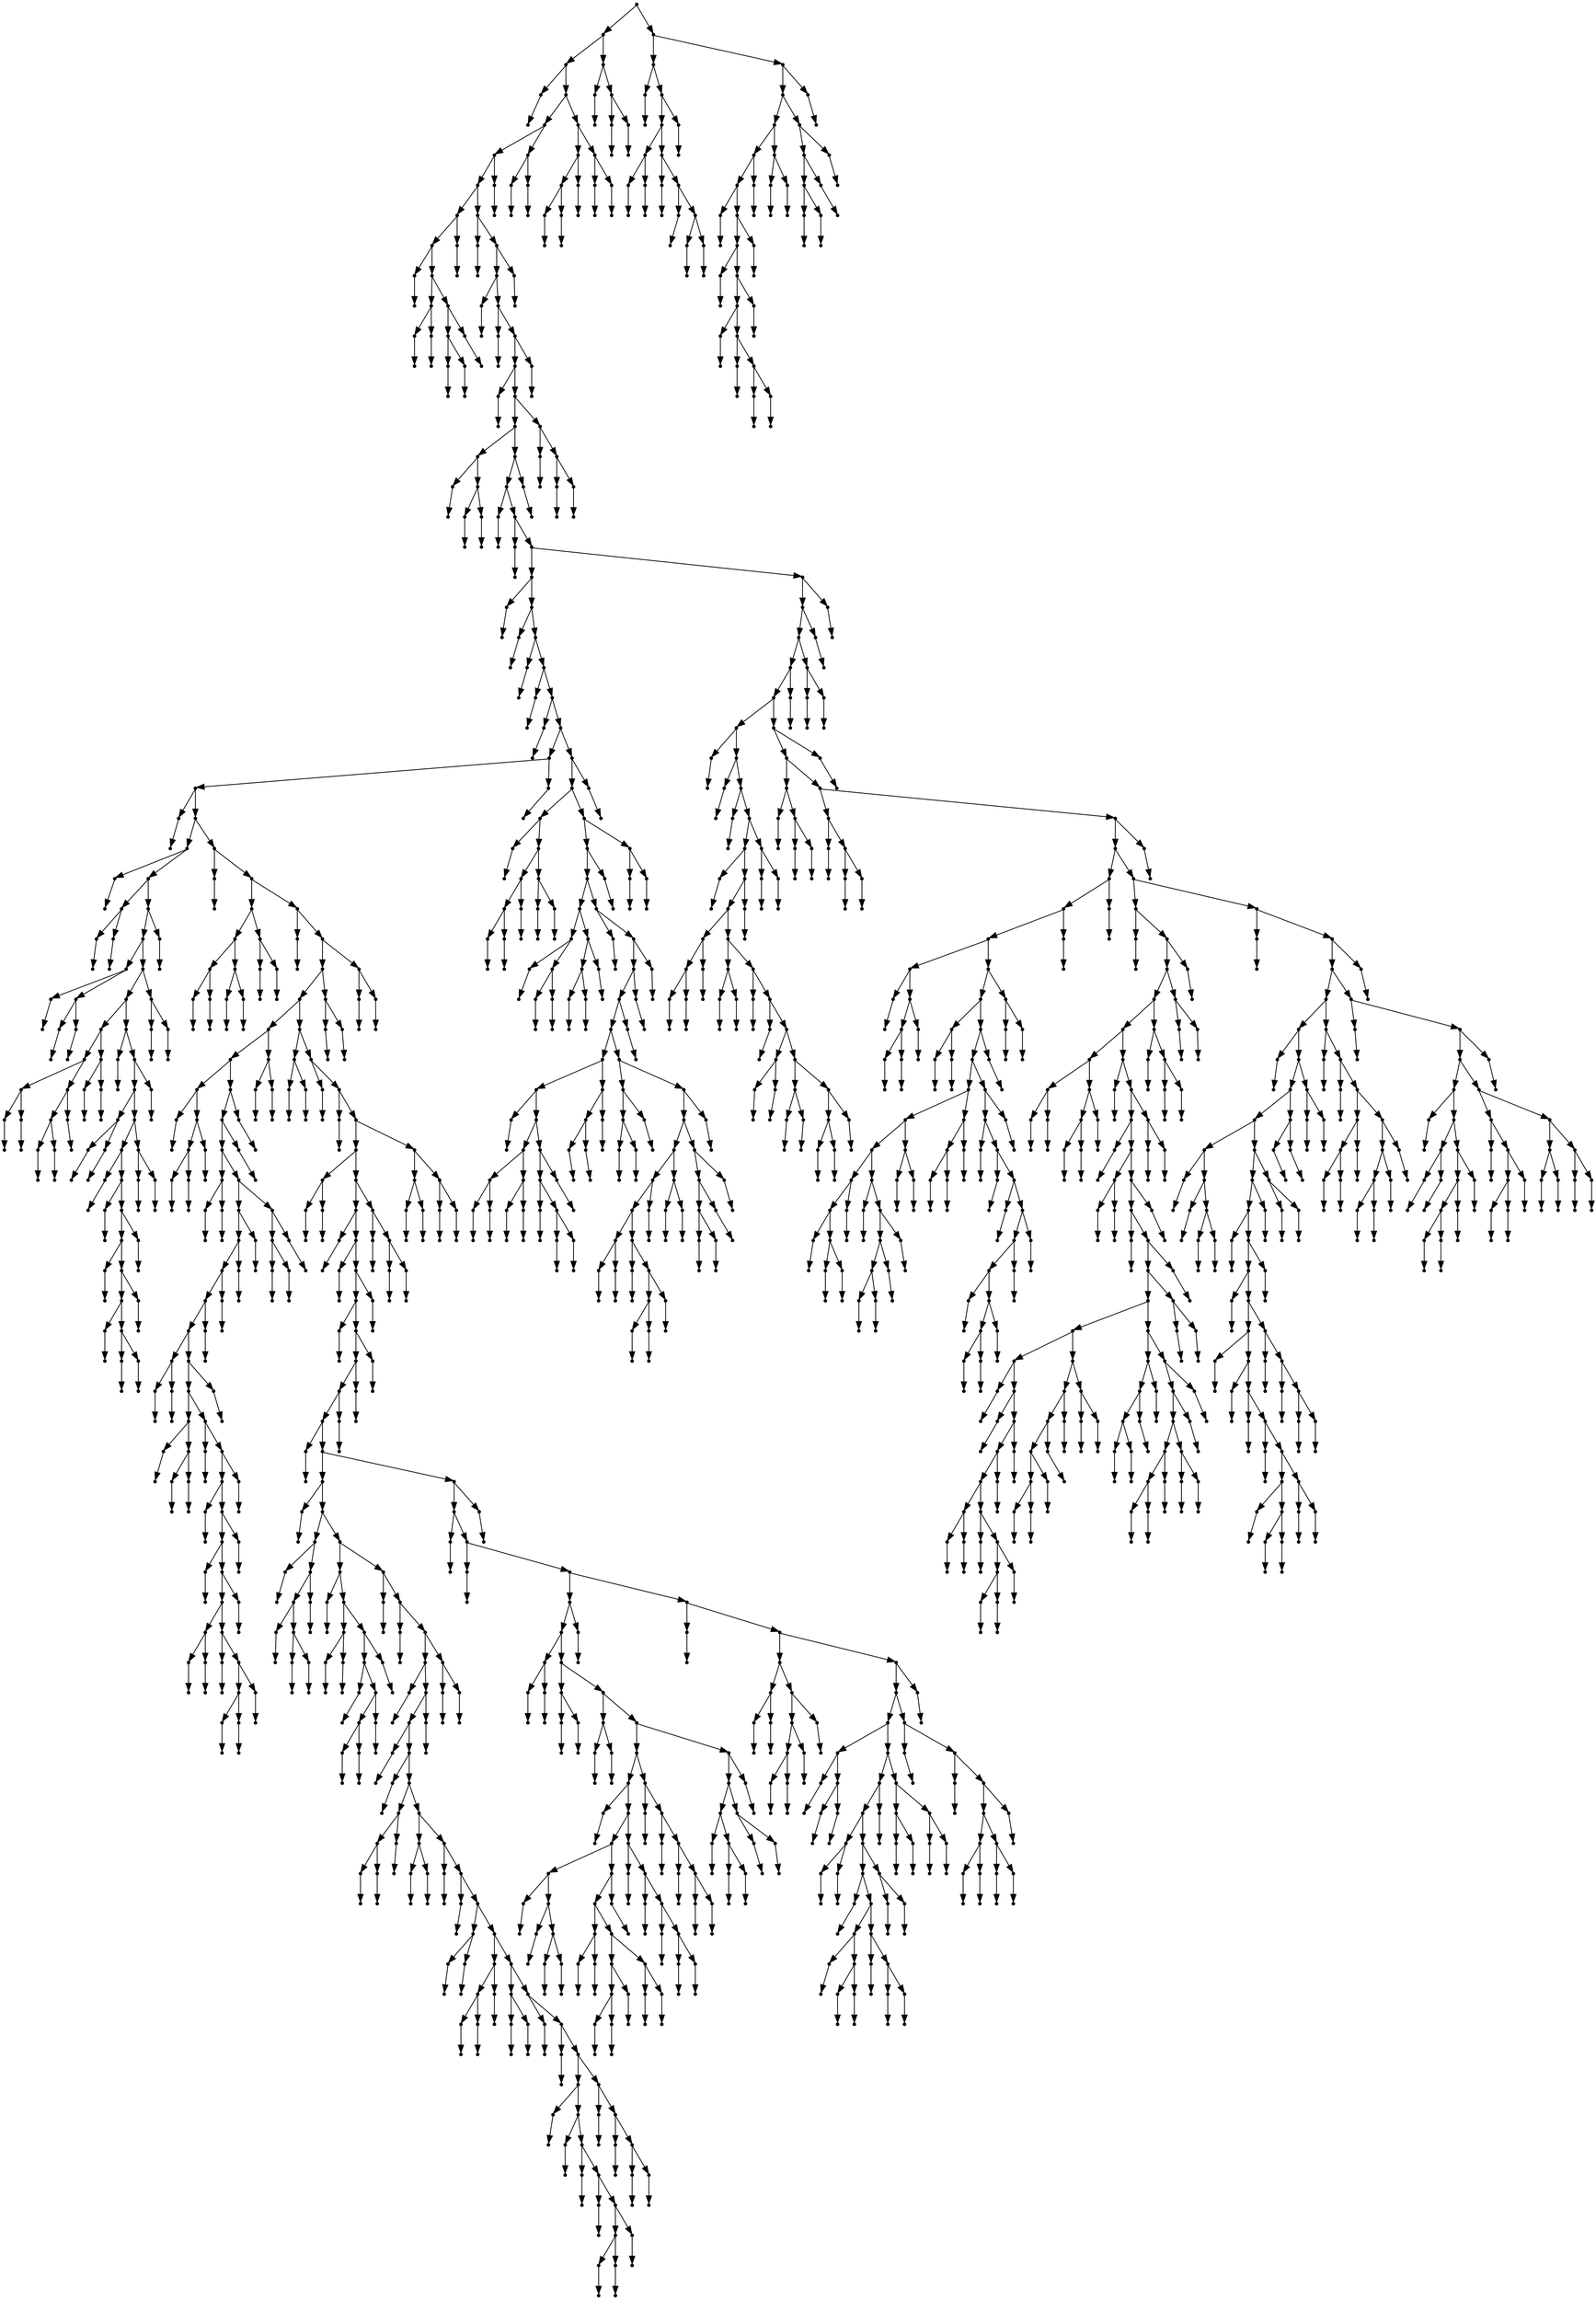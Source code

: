 digraph {
  1528 [shape=point];
  1456 [shape=point];
  1447 [shape=point];
  1 [shape=point];
  0 [shape=point];
  1446 [shape=point];
  1431 [shape=point];
  1425 [shape=point];
  1422 [shape=point];
  21 [shape=point];
  18 [shape=point];
  3 [shape=point];
  2 [shape=point];
  17 [shape=point];
  8 [shape=point];
  5 [shape=point];
  4 [shape=point];
  7 [shape=point];
  6 [shape=point];
  16 [shape=point];
  13 [shape=point];
  10 [shape=point];
  9 [shape=point];
  12 [shape=point];
  11 [shape=point];
  15 [shape=point];
  14 [shape=point];
  20 [shape=point];
  19 [shape=point];
  1421 [shape=point];
  23 [shape=point];
  22 [shape=point];
  1420 [shape=point];
  1417 [shape=point];
  25 [shape=point];
  24 [shape=point];
  1416 [shape=point];
  27 [shape=point];
  26 [shape=point];
  1415 [shape=point];
  1412 [shape=point];
  29 [shape=point];
  28 [shape=point];
  1411 [shape=point];
  1402 [shape=point];
  37 [shape=point];
  31 [shape=point];
  30 [shape=point];
  36 [shape=point];
  33 [shape=point];
  32 [shape=point];
  35 [shape=point];
  34 [shape=point];
  1401 [shape=point];
  1398 [shape=point];
  39 [shape=point];
  38 [shape=point];
  1397 [shape=point];
  41 [shape=point];
  40 [shape=point];
  1396 [shape=point];
  868 [shape=point];
  43 [shape=point];
  42 [shape=point];
  867 [shape=point];
  45 [shape=point];
  44 [shape=point];
  866 [shape=point];
  47 [shape=point];
  46 [shape=point];
  865 [shape=point];
  49 [shape=point];
  48 [shape=point];
  864 [shape=point];
  51 [shape=point];
  50 [shape=point];
  863 [shape=point];
  716 [shape=point];
  713 [shape=point];
  53 [shape=point];
  52 [shape=point];
  712 [shape=point];
  142 [shape=point];
  55 [shape=point];
  54 [shape=point];
  141 [shape=point];
  60 [shape=point];
  57 [shape=point];
  56 [shape=point];
  59 [shape=point];
  58 [shape=point];
  140 [shape=point];
  137 [shape=point];
  68 [shape=point];
  62 [shape=point];
  61 [shape=point];
  67 [shape=point];
  64 [shape=point];
  63 [shape=point];
  66 [shape=point];
  65 [shape=point];
  136 [shape=point];
  130 [shape=point];
  88 [shape=point];
  82 [shape=point];
  73 [shape=point];
  70 [shape=point];
  69 [shape=point];
  72 [shape=point];
  71 [shape=point];
  81 [shape=point];
  78 [shape=point];
  75 [shape=point];
  74 [shape=point];
  77 [shape=point];
  76 [shape=point];
  80 [shape=point];
  79 [shape=point];
  87 [shape=point];
  84 [shape=point];
  83 [shape=point];
  86 [shape=point];
  85 [shape=point];
  129 [shape=point];
  90 [shape=point];
  89 [shape=point];
  128 [shape=point];
  125 [shape=point];
  95 [shape=point];
  92 [shape=point];
  91 [shape=point];
  94 [shape=point];
  93 [shape=point];
  124 [shape=point];
  118 [shape=point];
  97 [shape=point];
  96 [shape=point];
  117 [shape=point];
  99 [shape=point];
  98 [shape=point];
  116 [shape=point];
  113 [shape=point];
  101 [shape=point];
  100 [shape=point];
  112 [shape=point];
  109 [shape=point];
  103 [shape=point];
  102 [shape=point];
  108 [shape=point];
  105 [shape=point];
  104 [shape=point];
  107 [shape=point];
  106 [shape=point];
  111 [shape=point];
  110 [shape=point];
  115 [shape=point];
  114 [shape=point];
  123 [shape=point];
  120 [shape=point];
  119 [shape=point];
  122 [shape=point];
  121 [shape=point];
  127 [shape=point];
  126 [shape=point];
  135 [shape=point];
  132 [shape=point];
  131 [shape=point];
  134 [shape=point];
  133 [shape=point];
  139 [shape=point];
  138 [shape=point];
  711 [shape=point];
  144 [shape=point];
  143 [shape=point];
  710 [shape=point];
  161 [shape=point];
  155 [shape=point];
  149 [shape=point];
  146 [shape=point];
  145 [shape=point];
  148 [shape=point];
  147 [shape=point];
  154 [shape=point];
  151 [shape=point];
  150 [shape=point];
  153 [shape=point];
  152 [shape=point];
  160 [shape=point];
  157 [shape=point];
  156 [shape=point];
  159 [shape=point];
  158 [shape=point];
  709 [shape=point];
  163 [shape=point];
  162 [shape=point];
  708 [shape=point];
  702 [shape=point];
  696 [shape=point];
  267 [shape=point];
  261 [shape=point];
  174 [shape=point];
  165 [shape=point];
  164 [shape=point];
  173 [shape=point];
  170 [shape=point];
  167 [shape=point];
  166 [shape=point];
  169 [shape=point];
  168 [shape=point];
  172 [shape=point];
  171 [shape=point];
  260 [shape=point];
  257 [shape=point];
  254 [shape=point];
  179 [shape=point];
  176 [shape=point];
  175 [shape=point];
  178 [shape=point];
  177 [shape=point];
  253 [shape=point];
  244 [shape=point];
  241 [shape=point];
  238 [shape=point];
  235 [shape=point];
  232 [shape=point];
  184 [shape=point];
  181 [shape=point];
  180 [shape=point];
  183 [shape=point];
  182 [shape=point];
  231 [shape=point];
  228 [shape=point];
  192 [shape=point];
  186 [shape=point];
  185 [shape=point];
  191 [shape=point];
  188 [shape=point];
  187 [shape=point];
  190 [shape=point];
  189 [shape=point];
  227 [shape=point];
  194 [shape=point];
  193 [shape=point];
  226 [shape=point];
  223 [shape=point];
  196 [shape=point];
  195 [shape=point];
  222 [shape=point];
  219 [shape=point];
  198 [shape=point];
  197 [shape=point];
  218 [shape=point];
  215 [shape=point];
  203 [shape=point];
  200 [shape=point];
  199 [shape=point];
  202 [shape=point];
  201 [shape=point];
  214 [shape=point];
  205 [shape=point];
  204 [shape=point];
  213 [shape=point];
  210 [shape=point];
  207 [shape=point];
  206 [shape=point];
  209 [shape=point];
  208 [shape=point];
  212 [shape=point];
  211 [shape=point];
  217 [shape=point];
  216 [shape=point];
  221 [shape=point];
  220 [shape=point];
  225 [shape=point];
  224 [shape=point];
  230 [shape=point];
  229 [shape=point];
  234 [shape=point];
  233 [shape=point];
  237 [shape=point];
  236 [shape=point];
  240 [shape=point];
  239 [shape=point];
  243 [shape=point];
  242 [shape=point];
  252 [shape=point];
  249 [shape=point];
  246 [shape=point];
  245 [shape=point];
  248 [shape=point];
  247 [shape=point];
  251 [shape=point];
  250 [shape=point];
  256 [shape=point];
  255 [shape=point];
  259 [shape=point];
  258 [shape=point];
  266 [shape=point];
  263 [shape=point];
  262 [shape=point];
  265 [shape=point];
  264 [shape=point];
  695 [shape=point];
  272 [shape=point];
  269 [shape=point];
  268 [shape=point];
  271 [shape=point];
  270 [shape=point];
  694 [shape=point];
  274 [shape=point];
  273 [shape=point];
  693 [shape=point];
  276 [shape=point];
  275 [shape=point];
  692 [shape=point];
  680 [shape=point];
  281 [shape=point];
  278 [shape=point];
  277 [shape=point];
  280 [shape=point];
  279 [shape=point];
  679 [shape=point];
  670 [shape=point];
  283 [shape=point];
  282 [shape=point];
  669 [shape=point];
  285 [shape=point];
  284 [shape=point];
  668 [shape=point];
  665 [shape=point];
  287 [shape=point];
  286 [shape=point];
  664 [shape=point];
  661 [shape=point];
  658 [shape=point];
  655 [shape=point];
  289 [shape=point];
  288 [shape=point];
  654 [shape=point];
  435 [shape=point];
  291 [shape=point];
  290 [shape=point];
  434 [shape=point];
  305 [shape=point];
  293 [shape=point];
  292 [shape=point];
  304 [shape=point];
  301 [shape=point];
  295 [shape=point];
  294 [shape=point];
  300 [shape=point];
  297 [shape=point];
  296 [shape=point];
  299 [shape=point];
  298 [shape=point];
  303 [shape=point];
  302 [shape=point];
  433 [shape=point];
  328 [shape=point];
  307 [shape=point];
  306 [shape=point];
  327 [shape=point];
  312 [shape=point];
  309 [shape=point];
  308 [shape=point];
  311 [shape=point];
  310 [shape=point];
  326 [shape=point];
  323 [shape=point];
  314 [shape=point];
  313 [shape=point];
  322 [shape=point];
  319 [shape=point];
  316 [shape=point];
  315 [shape=point];
  318 [shape=point];
  317 [shape=point];
  321 [shape=point];
  320 [shape=point];
  325 [shape=point];
  324 [shape=point];
  432 [shape=point];
  330 [shape=point];
  329 [shape=point];
  431 [shape=point];
  332 [shape=point];
  331 [shape=point];
  430 [shape=point];
  424 [shape=point];
  334 [shape=point];
  333 [shape=point];
  423 [shape=point];
  420 [shape=point];
  336 [shape=point];
  335 [shape=point];
  419 [shape=point];
  338 [shape=point];
  337 [shape=point];
  418 [shape=point];
  346 [shape=point];
  343 [shape=point];
  340 [shape=point];
  339 [shape=point];
  342 [shape=point];
  341 [shape=point];
  345 [shape=point];
  344 [shape=point];
  417 [shape=point];
  351 [shape=point];
  348 [shape=point];
  347 [shape=point];
  350 [shape=point];
  349 [shape=point];
  416 [shape=point];
  353 [shape=point];
  352 [shape=point];
  415 [shape=point];
  355 [shape=point];
  354 [shape=point];
  414 [shape=point];
  360 [shape=point];
  357 [shape=point];
  356 [shape=point];
  359 [shape=point];
  358 [shape=point];
  413 [shape=point];
  368 [shape=point];
  365 [shape=point];
  362 [shape=point];
  361 [shape=point];
  364 [shape=point];
  363 [shape=point];
  367 [shape=point];
  366 [shape=point];
  412 [shape=point];
  373 [shape=point];
  370 [shape=point];
  369 [shape=point];
  372 [shape=point];
  371 [shape=point];
  411 [shape=point];
  375 [shape=point];
  374 [shape=point];
  410 [shape=point];
  377 [shape=point];
  376 [shape=point];
  409 [shape=point];
  397 [shape=point];
  379 [shape=point];
  378 [shape=point];
  396 [shape=point];
  381 [shape=point];
  380 [shape=point];
  395 [shape=point];
  383 [shape=point];
  382 [shape=point];
  394 [shape=point];
  385 [shape=point];
  384 [shape=point];
  393 [shape=point];
  390 [shape=point];
  387 [shape=point];
  386 [shape=point];
  389 [shape=point];
  388 [shape=point];
  392 [shape=point];
  391 [shape=point];
  408 [shape=point];
  399 [shape=point];
  398 [shape=point];
  407 [shape=point];
  401 [shape=point];
  400 [shape=point];
  406 [shape=point];
  403 [shape=point];
  402 [shape=point];
  405 [shape=point];
  404 [shape=point];
  422 [shape=point];
  421 [shape=point];
  429 [shape=point];
  426 [shape=point];
  425 [shape=point];
  428 [shape=point];
  427 [shape=point];
  653 [shape=point];
  650 [shape=point];
  437 [shape=point];
  436 [shape=point];
  649 [shape=point];
  439 [shape=point];
  438 [shape=point];
  648 [shape=point];
  546 [shape=point];
  543 [shape=point];
  444 [shape=point];
  441 [shape=point];
  440 [shape=point];
  443 [shape=point];
  442 [shape=point];
  542 [shape=point];
  449 [shape=point];
  446 [shape=point];
  445 [shape=point];
  448 [shape=point];
  447 [shape=point];
  541 [shape=point];
  454 [shape=point];
  451 [shape=point];
  450 [shape=point];
  453 [shape=point];
  452 [shape=point];
  540 [shape=point];
  522 [shape=point];
  507 [shape=point];
  456 [shape=point];
  455 [shape=point];
  506 [shape=point];
  491 [shape=point];
  467 [shape=point];
  458 [shape=point];
  457 [shape=point];
  466 [shape=point];
  460 [shape=point];
  459 [shape=point];
  465 [shape=point];
  462 [shape=point];
  461 [shape=point];
  464 [shape=point];
  463 [shape=point];
  490 [shape=point];
  487 [shape=point];
  472 [shape=point];
  469 [shape=point];
  468 [shape=point];
  471 [shape=point];
  470 [shape=point];
  486 [shape=point];
  480 [shape=point];
  477 [shape=point];
  474 [shape=point];
  473 [shape=point];
  476 [shape=point];
  475 [shape=point];
  479 [shape=point];
  478 [shape=point];
  485 [shape=point];
  482 [shape=point];
  481 [shape=point];
  484 [shape=point];
  483 [shape=point];
  489 [shape=point];
  488 [shape=point];
  505 [shape=point];
  493 [shape=point];
  492 [shape=point];
  504 [shape=point];
  495 [shape=point];
  494 [shape=point];
  503 [shape=point];
  497 [shape=point];
  496 [shape=point];
  502 [shape=point];
  499 [shape=point];
  498 [shape=point];
  501 [shape=point];
  500 [shape=point];
  521 [shape=point];
  509 [shape=point];
  508 [shape=point];
  520 [shape=point];
  511 [shape=point];
  510 [shape=point];
  519 [shape=point];
  513 [shape=point];
  512 [shape=point];
  518 [shape=point];
  515 [shape=point];
  514 [shape=point];
  517 [shape=point];
  516 [shape=point];
  539 [shape=point];
  536 [shape=point];
  530 [shape=point];
  524 [shape=point];
  523 [shape=point];
  529 [shape=point];
  526 [shape=point];
  525 [shape=point];
  528 [shape=point];
  527 [shape=point];
  535 [shape=point];
  532 [shape=point];
  531 [shape=point];
  534 [shape=point];
  533 [shape=point];
  538 [shape=point];
  537 [shape=point];
  545 [shape=point];
  544 [shape=point];
  647 [shape=point];
  548 [shape=point];
  547 [shape=point];
  646 [shape=point];
  565 [shape=point];
  553 [shape=point];
  550 [shape=point];
  549 [shape=point];
  552 [shape=point];
  551 [shape=point];
  564 [shape=point];
  561 [shape=point];
  558 [shape=point];
  555 [shape=point];
  554 [shape=point];
  557 [shape=point];
  556 [shape=point];
  560 [shape=point];
  559 [shape=point];
  563 [shape=point];
  562 [shape=point];
  645 [shape=point];
  642 [shape=point];
  621 [shape=point];
  573 [shape=point];
  567 [shape=point];
  566 [shape=point];
  572 [shape=point];
  569 [shape=point];
  568 [shape=point];
  571 [shape=point];
  570 [shape=point];
  620 [shape=point];
  608 [shape=point];
  605 [shape=point];
  578 [shape=point];
  575 [shape=point];
  574 [shape=point];
  577 [shape=point];
  576 [shape=point];
  604 [shape=point];
  598 [shape=point];
  580 [shape=point];
  579 [shape=point];
  597 [shape=point];
  588 [shape=point];
  582 [shape=point];
  581 [shape=point];
  587 [shape=point];
  584 [shape=point];
  583 [shape=point];
  586 [shape=point];
  585 [shape=point];
  596 [shape=point];
  590 [shape=point];
  589 [shape=point];
  595 [shape=point];
  592 [shape=point];
  591 [shape=point];
  594 [shape=point];
  593 [shape=point];
  603 [shape=point];
  600 [shape=point];
  599 [shape=point];
  602 [shape=point];
  601 [shape=point];
  607 [shape=point];
  606 [shape=point];
  619 [shape=point];
  613 [shape=point];
  610 [shape=point];
  609 [shape=point];
  612 [shape=point];
  611 [shape=point];
  618 [shape=point];
  615 [shape=point];
  614 [shape=point];
  617 [shape=point];
  616 [shape=point];
  641 [shape=point];
  623 [shape=point];
  622 [shape=point];
  640 [shape=point];
  625 [shape=point];
  624 [shape=point];
  639 [shape=point];
  636 [shape=point];
  630 [shape=point];
  627 [shape=point];
  626 [shape=point];
  629 [shape=point];
  628 [shape=point];
  635 [shape=point];
  632 [shape=point];
  631 [shape=point];
  634 [shape=point];
  633 [shape=point];
  638 [shape=point];
  637 [shape=point];
  644 [shape=point];
  643 [shape=point];
  652 [shape=point];
  651 [shape=point];
  657 [shape=point];
  656 [shape=point];
  660 [shape=point];
  659 [shape=point];
  663 [shape=point];
  662 [shape=point];
  667 [shape=point];
  666 [shape=point];
  678 [shape=point];
  672 [shape=point];
  671 [shape=point];
  677 [shape=point];
  674 [shape=point];
  673 [shape=point];
  676 [shape=point];
  675 [shape=point];
  691 [shape=point];
  685 [shape=point];
  682 [shape=point];
  681 [shape=point];
  684 [shape=point];
  683 [shape=point];
  690 [shape=point];
  687 [shape=point];
  686 [shape=point];
  689 [shape=point];
  688 [shape=point];
  701 [shape=point];
  698 [shape=point];
  697 [shape=point];
  700 [shape=point];
  699 [shape=point];
  707 [shape=point];
  704 [shape=point];
  703 [shape=point];
  706 [shape=point];
  705 [shape=point];
  715 [shape=point];
  714 [shape=point];
  862 [shape=point];
  859 [shape=point];
  733 [shape=point];
  718 [shape=point];
  717 [shape=point];
  732 [shape=point];
  726 [shape=point];
  723 [shape=point];
  720 [shape=point];
  719 [shape=point];
  722 [shape=point];
  721 [shape=point];
  725 [shape=point];
  724 [shape=point];
  731 [shape=point];
  728 [shape=point];
  727 [shape=point];
  730 [shape=point];
  729 [shape=point];
  858 [shape=point];
  852 [shape=point];
  849 [shape=point];
  750 [shape=point];
  741 [shape=point];
  735 [shape=point];
  734 [shape=point];
  740 [shape=point];
  737 [shape=point];
  736 [shape=point];
  739 [shape=point];
  738 [shape=point];
  749 [shape=point];
  746 [shape=point];
  743 [shape=point];
  742 [shape=point];
  745 [shape=point];
  744 [shape=point];
  748 [shape=point];
  747 [shape=point];
  848 [shape=point];
  752 [shape=point];
  751 [shape=point];
  847 [shape=point];
  844 [shape=point];
  841 [shape=point];
  838 [shape=point];
  787 [shape=point];
  778 [shape=point];
  754 [shape=point];
  753 [shape=point];
  777 [shape=point];
  765 [shape=point];
  759 [shape=point];
  756 [shape=point];
  755 [shape=point];
  758 [shape=point];
  757 [shape=point];
  764 [shape=point];
  761 [shape=point];
  760 [shape=point];
  763 [shape=point];
  762 [shape=point];
  776 [shape=point];
  773 [shape=point];
  767 [shape=point];
  766 [shape=point];
  772 [shape=point];
  769 [shape=point];
  768 [shape=point];
  771 [shape=point];
  770 [shape=point];
  775 [shape=point];
  774 [shape=point];
  786 [shape=point];
  783 [shape=point];
  780 [shape=point];
  779 [shape=point];
  782 [shape=point];
  781 [shape=point];
  785 [shape=point];
  784 [shape=point];
  837 [shape=point];
  795 [shape=point];
  792 [shape=point];
  789 [shape=point];
  788 [shape=point];
  791 [shape=point];
  790 [shape=point];
  794 [shape=point];
  793 [shape=point];
  836 [shape=point];
  833 [shape=point];
  821 [shape=point];
  815 [shape=point];
  812 [shape=point];
  800 [shape=point];
  797 [shape=point];
  796 [shape=point];
  799 [shape=point];
  798 [shape=point];
  811 [shape=point];
  802 [shape=point];
  801 [shape=point];
  810 [shape=point];
  807 [shape=point];
  804 [shape=point];
  803 [shape=point];
  806 [shape=point];
  805 [shape=point];
  809 [shape=point];
  808 [shape=point];
  814 [shape=point];
  813 [shape=point];
  820 [shape=point];
  817 [shape=point];
  816 [shape=point];
  819 [shape=point];
  818 [shape=point];
  832 [shape=point];
  829 [shape=point];
  826 [shape=point];
  823 [shape=point];
  822 [shape=point];
  825 [shape=point];
  824 [shape=point];
  828 [shape=point];
  827 [shape=point];
  831 [shape=point];
  830 [shape=point];
  835 [shape=point];
  834 [shape=point];
  840 [shape=point];
  839 [shape=point];
  843 [shape=point];
  842 [shape=point];
  846 [shape=point];
  845 [shape=point];
  851 [shape=point];
  850 [shape=point];
  857 [shape=point];
  854 [shape=point];
  853 [shape=point];
  856 [shape=point];
  855 [shape=point];
  861 [shape=point];
  860 [shape=point];
  1395 [shape=point];
  1392 [shape=point];
  1389 [shape=point];
  1383 [shape=point];
  1380 [shape=point];
  930 [shape=point];
  870 [shape=point];
  869 [shape=point];
  929 [shape=point];
  872 [shape=point];
  871 [shape=point];
  928 [shape=point];
  874 [shape=point];
  873 [shape=point];
  927 [shape=point];
  921 [shape=point];
  876 [shape=point];
  875 [shape=point];
  920 [shape=point];
  917 [shape=point];
  884 [shape=point];
  881 [shape=point];
  878 [shape=point];
  877 [shape=point];
  880 [shape=point];
  879 [shape=point];
  883 [shape=point];
  882 [shape=point];
  916 [shape=point];
  889 [shape=point];
  886 [shape=point];
  885 [shape=point];
  888 [shape=point];
  887 [shape=point];
  915 [shape=point];
  891 [shape=point];
  890 [shape=point];
  914 [shape=point];
  893 [shape=point];
  892 [shape=point];
  913 [shape=point];
  898 [shape=point];
  895 [shape=point];
  894 [shape=point];
  897 [shape=point];
  896 [shape=point];
  912 [shape=point];
  903 [shape=point];
  900 [shape=point];
  899 [shape=point];
  902 [shape=point];
  901 [shape=point];
  911 [shape=point];
  908 [shape=point];
  905 [shape=point];
  904 [shape=point];
  907 [shape=point];
  906 [shape=point];
  910 [shape=point];
  909 [shape=point];
  919 [shape=point];
  918 [shape=point];
  926 [shape=point];
  923 [shape=point];
  922 [shape=point];
  925 [shape=point];
  924 [shape=point];
  1379 [shape=point];
  1376 [shape=point];
  938 [shape=point];
  932 [shape=point];
  931 [shape=point];
  937 [shape=point];
  934 [shape=point];
  933 [shape=point];
  936 [shape=point];
  935 [shape=point];
  1375 [shape=point];
  946 [shape=point];
  940 [shape=point];
  939 [shape=point];
  945 [shape=point];
  942 [shape=point];
  941 [shape=point];
  944 [shape=point];
  943 [shape=point];
  1374 [shape=point];
  1371 [shape=point];
  1050 [shape=point];
  1047 [shape=point];
  1044 [shape=point];
  957 [shape=point];
  948 [shape=point];
  947 [shape=point];
  956 [shape=point];
  953 [shape=point];
  950 [shape=point];
  949 [shape=point];
  952 [shape=point];
  951 [shape=point];
  955 [shape=point];
  954 [shape=point];
  1043 [shape=point];
  1037 [shape=point];
  962 [shape=point];
  959 [shape=point];
  958 [shape=point];
  961 [shape=point];
  960 [shape=point];
  1036 [shape=point];
  1033 [shape=point];
  1003 [shape=point];
  994 [shape=point];
  988 [shape=point];
  973 [shape=point];
  970 [shape=point];
  964 [shape=point];
  963 [shape=point];
  969 [shape=point];
  966 [shape=point];
  965 [shape=point];
  968 [shape=point];
  967 [shape=point];
  972 [shape=point];
  971 [shape=point];
  987 [shape=point];
  975 [shape=point];
  974 [shape=point];
  986 [shape=point];
  983 [shape=point];
  980 [shape=point];
  977 [shape=point];
  976 [shape=point];
  979 [shape=point];
  978 [shape=point];
  982 [shape=point];
  981 [shape=point];
  985 [shape=point];
  984 [shape=point];
  993 [shape=point];
  990 [shape=point];
  989 [shape=point];
  992 [shape=point];
  991 [shape=point];
  1002 [shape=point];
  999 [shape=point];
  996 [shape=point];
  995 [shape=point];
  998 [shape=point];
  997 [shape=point];
  1001 [shape=point];
  1000 [shape=point];
  1032 [shape=point];
  1029 [shape=point];
  1005 [shape=point];
  1004 [shape=point];
  1028 [shape=point];
  1007 [shape=point];
  1006 [shape=point];
  1027 [shape=point];
  1009 [shape=point];
  1008 [shape=point];
  1026 [shape=point];
  1023 [shape=point];
  1020 [shape=point];
  1011 [shape=point];
  1010 [shape=point];
  1019 [shape=point];
  1016 [shape=point];
  1013 [shape=point];
  1012 [shape=point];
  1015 [shape=point];
  1014 [shape=point];
  1018 [shape=point];
  1017 [shape=point];
  1022 [shape=point];
  1021 [shape=point];
  1025 [shape=point];
  1024 [shape=point];
  1031 [shape=point];
  1030 [shape=point];
  1035 [shape=point];
  1034 [shape=point];
  1042 [shape=point];
  1039 [shape=point];
  1038 [shape=point];
  1041 [shape=point];
  1040 [shape=point];
  1046 [shape=point];
  1045 [shape=point];
  1049 [shape=point];
  1048 [shape=point];
  1370 [shape=point];
  1202 [shape=point];
  1052 [shape=point];
  1051 [shape=point];
  1201 [shape=point];
  1198 [shape=point];
  1192 [shape=point];
  1183 [shape=point];
  1066 [shape=point];
  1057 [shape=point];
  1054 [shape=point];
  1053 [shape=point];
  1056 [shape=point];
  1055 [shape=point];
  1065 [shape=point];
  1062 [shape=point];
  1059 [shape=point];
  1058 [shape=point];
  1061 [shape=point];
  1060 [shape=point];
  1064 [shape=point];
  1063 [shape=point];
  1182 [shape=point];
  1068 [shape=point];
  1067 [shape=point];
  1181 [shape=point];
  1175 [shape=point];
  1070 [shape=point];
  1069 [shape=point];
  1174 [shape=point];
  1075 [shape=point];
  1072 [shape=point];
  1071 [shape=point];
  1074 [shape=point];
  1073 [shape=point];
  1173 [shape=point];
  1170 [shape=point];
  1077 [shape=point];
  1076 [shape=point];
  1169 [shape=point];
  1166 [shape=point];
  1160 [shape=point];
  1127 [shape=point];
  1106 [shape=point];
  1079 [shape=point];
  1078 [shape=point];
  1105 [shape=point];
  1081 [shape=point];
  1080 [shape=point];
  1104 [shape=point];
  1101 [shape=point];
  1098 [shape=point];
  1086 [shape=point];
  1083 [shape=point];
  1082 [shape=point];
  1085 [shape=point];
  1084 [shape=point];
  1097 [shape=point];
  1088 [shape=point];
  1087 [shape=point];
  1096 [shape=point];
  1093 [shape=point];
  1090 [shape=point];
  1089 [shape=point];
  1092 [shape=point];
  1091 [shape=point];
  1095 [shape=point];
  1094 [shape=point];
  1100 [shape=point];
  1099 [shape=point];
  1103 [shape=point];
  1102 [shape=point];
  1126 [shape=point];
  1120 [shape=point];
  1117 [shape=point];
  1114 [shape=point];
  1111 [shape=point];
  1108 [shape=point];
  1107 [shape=point];
  1110 [shape=point];
  1109 [shape=point];
  1113 [shape=point];
  1112 [shape=point];
  1116 [shape=point];
  1115 [shape=point];
  1119 [shape=point];
  1118 [shape=point];
  1125 [shape=point];
  1122 [shape=point];
  1121 [shape=point];
  1124 [shape=point];
  1123 [shape=point];
  1159 [shape=point];
  1138 [shape=point];
  1135 [shape=point];
  1132 [shape=point];
  1129 [shape=point];
  1128 [shape=point];
  1131 [shape=point];
  1130 [shape=point];
  1134 [shape=point];
  1133 [shape=point];
  1137 [shape=point];
  1136 [shape=point];
  1158 [shape=point];
  1155 [shape=point];
  1152 [shape=point];
  1146 [shape=point];
  1143 [shape=point];
  1140 [shape=point];
  1139 [shape=point];
  1142 [shape=point];
  1141 [shape=point];
  1145 [shape=point];
  1144 [shape=point];
  1151 [shape=point];
  1148 [shape=point];
  1147 [shape=point];
  1150 [shape=point];
  1149 [shape=point];
  1154 [shape=point];
  1153 [shape=point];
  1157 [shape=point];
  1156 [shape=point];
  1165 [shape=point];
  1162 [shape=point];
  1161 [shape=point];
  1164 [shape=point];
  1163 [shape=point];
  1168 [shape=point];
  1167 [shape=point];
  1172 [shape=point];
  1171 [shape=point];
  1180 [shape=point];
  1177 [shape=point];
  1176 [shape=point];
  1179 [shape=point];
  1178 [shape=point];
  1191 [shape=point];
  1185 [shape=point];
  1184 [shape=point];
  1190 [shape=point];
  1187 [shape=point];
  1186 [shape=point];
  1189 [shape=point];
  1188 [shape=point];
  1197 [shape=point];
  1194 [shape=point];
  1193 [shape=point];
  1196 [shape=point];
  1195 [shape=point];
  1200 [shape=point];
  1199 [shape=point];
  1369 [shape=point];
  1204 [shape=point];
  1203 [shape=point];
  1368 [shape=point];
  1365 [shape=point];
  1314 [shape=point];
  1287 [shape=point];
  1206 [shape=point];
  1205 [shape=point];
  1286 [shape=point];
  1280 [shape=point];
  1274 [shape=point];
  1217 [shape=point];
  1208 [shape=point];
  1207 [shape=point];
  1216 [shape=point];
  1210 [shape=point];
  1209 [shape=point];
  1215 [shape=point];
  1212 [shape=point];
  1211 [shape=point];
  1214 [shape=point];
  1213 [shape=point];
  1273 [shape=point];
  1267 [shape=point];
  1264 [shape=point];
  1219 [shape=point];
  1218 [shape=point];
  1263 [shape=point];
  1260 [shape=point];
  1221 [shape=point];
  1220 [shape=point];
  1259 [shape=point];
  1247 [shape=point];
  1223 [shape=point];
  1222 [shape=point];
  1246 [shape=point];
  1225 [shape=point];
  1224 [shape=point];
  1245 [shape=point];
  1227 [shape=point];
  1226 [shape=point];
  1244 [shape=point];
  1229 [shape=point];
  1228 [shape=point];
  1243 [shape=point];
  1237 [shape=point];
  1231 [shape=point];
  1230 [shape=point];
  1236 [shape=point];
  1233 [shape=point];
  1232 [shape=point];
  1235 [shape=point];
  1234 [shape=point];
  1242 [shape=point];
  1239 [shape=point];
  1238 [shape=point];
  1241 [shape=point];
  1240 [shape=point];
  1258 [shape=point];
  1249 [shape=point];
  1248 [shape=point];
  1257 [shape=point];
  1251 [shape=point];
  1250 [shape=point];
  1256 [shape=point];
  1253 [shape=point];
  1252 [shape=point];
  1255 [shape=point];
  1254 [shape=point];
  1262 [shape=point];
  1261 [shape=point];
  1266 [shape=point];
  1265 [shape=point];
  1272 [shape=point];
  1269 [shape=point];
  1268 [shape=point];
  1271 [shape=point];
  1270 [shape=point];
  1279 [shape=point];
  1276 [shape=point];
  1275 [shape=point];
  1278 [shape=point];
  1277 [shape=point];
  1285 [shape=point];
  1282 [shape=point];
  1281 [shape=point];
  1284 [shape=point];
  1283 [shape=point];
  1313 [shape=point];
  1289 [shape=point];
  1288 [shape=point];
  1312 [shape=point];
  1291 [shape=point];
  1290 [shape=point];
  1311 [shape=point];
  1299 [shape=point];
  1296 [shape=point];
  1293 [shape=point];
  1292 [shape=point];
  1295 [shape=point];
  1294 [shape=point];
  1298 [shape=point];
  1297 [shape=point];
  1310 [shape=point];
  1307 [shape=point];
  1304 [shape=point];
  1301 [shape=point];
  1300 [shape=point];
  1303 [shape=point];
  1302 [shape=point];
  1306 [shape=point];
  1305 [shape=point];
  1309 [shape=point];
  1308 [shape=point];
  1364 [shape=point];
  1316 [shape=point];
  1315 [shape=point];
  1363 [shape=point];
  1360 [shape=point];
  1336 [shape=point];
  1318 [shape=point];
  1317 [shape=point];
  1335 [shape=point];
  1323 [shape=point];
  1320 [shape=point];
  1319 [shape=point];
  1322 [shape=point];
  1321 [shape=point];
  1334 [shape=point];
  1331 [shape=point];
  1328 [shape=point];
  1325 [shape=point];
  1324 [shape=point];
  1327 [shape=point];
  1326 [shape=point];
  1330 [shape=point];
  1329 [shape=point];
  1333 [shape=point];
  1332 [shape=point];
  1359 [shape=point];
  1347 [shape=point];
  1338 [shape=point];
  1337 [shape=point];
  1346 [shape=point];
  1343 [shape=point];
  1340 [shape=point];
  1339 [shape=point];
  1342 [shape=point];
  1341 [shape=point];
  1345 [shape=point];
  1344 [shape=point];
  1358 [shape=point];
  1352 [shape=point];
  1349 [shape=point];
  1348 [shape=point];
  1351 [shape=point];
  1350 [shape=point];
  1357 [shape=point];
  1354 [shape=point];
  1353 [shape=point];
  1356 [shape=point];
  1355 [shape=point];
  1362 [shape=point];
  1361 [shape=point];
  1367 [shape=point];
  1366 [shape=point];
  1373 [shape=point];
  1372 [shape=point];
  1378 [shape=point];
  1377 [shape=point];
  1382 [shape=point];
  1381 [shape=point];
  1388 [shape=point];
  1385 [shape=point];
  1384 [shape=point];
  1387 [shape=point];
  1386 [shape=point];
  1391 [shape=point];
  1390 [shape=point];
  1394 [shape=point];
  1393 [shape=point];
  1400 [shape=point];
  1399 [shape=point];
  1410 [shape=point];
  1404 [shape=point];
  1403 [shape=point];
  1409 [shape=point];
  1406 [shape=point];
  1405 [shape=point];
  1408 [shape=point];
  1407 [shape=point];
  1414 [shape=point];
  1413 [shape=point];
  1419 [shape=point];
  1418 [shape=point];
  1424 [shape=point];
  1423 [shape=point];
  1430 [shape=point];
  1427 [shape=point];
  1426 [shape=point];
  1429 [shape=point];
  1428 [shape=point];
  1445 [shape=point];
  1439 [shape=point];
  1436 [shape=point];
  1433 [shape=point];
  1432 [shape=point];
  1435 [shape=point];
  1434 [shape=point];
  1438 [shape=point];
  1437 [shape=point];
  1444 [shape=point];
  1441 [shape=point];
  1440 [shape=point];
  1443 [shape=point];
  1442 [shape=point];
  1455 [shape=point];
  1449 [shape=point];
  1448 [shape=point];
  1454 [shape=point];
  1451 [shape=point];
  1450 [shape=point];
  1453 [shape=point];
  1452 [shape=point];
  1527 [shape=point];
  1479 [shape=point];
  1458 [shape=point];
  1457 [shape=point];
  1478 [shape=point];
  1475 [shape=point];
  1463 [shape=point];
  1460 [shape=point];
  1459 [shape=point];
  1462 [shape=point];
  1461 [shape=point];
  1474 [shape=point];
  1465 [shape=point];
  1464 [shape=point];
  1473 [shape=point];
  1467 [shape=point];
  1466 [shape=point];
  1472 [shape=point];
  1469 [shape=point];
  1468 [shape=point];
  1471 [shape=point];
  1470 [shape=point];
  1477 [shape=point];
  1476 [shape=point];
  1526 [shape=point];
  1523 [shape=point];
  1511 [shape=point];
  1505 [shape=point];
  1502 [shape=point];
  1481 [shape=point];
  1480 [shape=point];
  1501 [shape=point];
  1498 [shape=point];
  1483 [shape=point];
  1482 [shape=point];
  1497 [shape=point];
  1494 [shape=point];
  1485 [shape=point];
  1484 [shape=point];
  1493 [shape=point];
  1487 [shape=point];
  1486 [shape=point];
  1492 [shape=point];
  1489 [shape=point];
  1488 [shape=point];
  1491 [shape=point];
  1490 [shape=point];
  1496 [shape=point];
  1495 [shape=point];
  1500 [shape=point];
  1499 [shape=point];
  1504 [shape=point];
  1503 [shape=point];
  1510 [shape=point];
  1507 [shape=point];
  1506 [shape=point];
  1509 [shape=point];
  1508 [shape=point];
  1522 [shape=point];
  1519 [shape=point];
  1516 [shape=point];
  1513 [shape=point];
  1512 [shape=point];
  1515 [shape=point];
  1514 [shape=point];
  1518 [shape=point];
  1517 [shape=point];
  1521 [shape=point];
  1520 [shape=point];
  1525 [shape=point];
  1524 [shape=point];
1528 -> 1456;
1456 -> 1447;
1447 -> 1;
1 -> 0;
1447 -> 1446;
1446 -> 1431;
1431 -> 1425;
1425 -> 1422;
1422 -> 21;
21 -> 18;
18 -> 3;
3 -> 2;
18 -> 17;
17 -> 8;
8 -> 5;
5 -> 4;
8 -> 7;
7 -> 6;
17 -> 16;
16 -> 13;
13 -> 10;
10 -> 9;
13 -> 12;
12 -> 11;
16 -> 15;
15 -> 14;
21 -> 20;
20 -> 19;
1422 -> 1421;
1421 -> 23;
23 -> 22;
1421 -> 1420;
1420 -> 1417;
1417 -> 25;
25 -> 24;
1417 -> 1416;
1416 -> 27;
27 -> 26;
1416 -> 1415;
1415 -> 1412;
1412 -> 29;
29 -> 28;
1412 -> 1411;
1411 -> 1402;
1402 -> 37;
37 -> 31;
31 -> 30;
37 -> 36;
36 -> 33;
33 -> 32;
36 -> 35;
35 -> 34;
1402 -> 1401;
1401 -> 1398;
1398 -> 39;
39 -> 38;
1398 -> 1397;
1397 -> 41;
41 -> 40;
1397 -> 1396;
1396 -> 868;
868 -> 43;
43 -> 42;
868 -> 867;
867 -> 45;
45 -> 44;
867 -> 866;
866 -> 47;
47 -> 46;
866 -> 865;
865 -> 49;
49 -> 48;
865 -> 864;
864 -> 51;
51 -> 50;
864 -> 863;
863 -> 716;
716 -> 713;
713 -> 53;
53 -> 52;
713 -> 712;
712 -> 142;
142 -> 55;
55 -> 54;
142 -> 141;
141 -> 60;
60 -> 57;
57 -> 56;
60 -> 59;
59 -> 58;
141 -> 140;
140 -> 137;
137 -> 68;
68 -> 62;
62 -> 61;
68 -> 67;
67 -> 64;
64 -> 63;
67 -> 66;
66 -> 65;
137 -> 136;
136 -> 130;
130 -> 88;
88 -> 82;
82 -> 73;
73 -> 70;
70 -> 69;
73 -> 72;
72 -> 71;
82 -> 81;
81 -> 78;
78 -> 75;
75 -> 74;
78 -> 77;
77 -> 76;
81 -> 80;
80 -> 79;
88 -> 87;
87 -> 84;
84 -> 83;
87 -> 86;
86 -> 85;
130 -> 129;
129 -> 90;
90 -> 89;
129 -> 128;
128 -> 125;
125 -> 95;
95 -> 92;
92 -> 91;
95 -> 94;
94 -> 93;
125 -> 124;
124 -> 118;
118 -> 97;
97 -> 96;
118 -> 117;
117 -> 99;
99 -> 98;
117 -> 116;
116 -> 113;
113 -> 101;
101 -> 100;
113 -> 112;
112 -> 109;
109 -> 103;
103 -> 102;
109 -> 108;
108 -> 105;
105 -> 104;
108 -> 107;
107 -> 106;
112 -> 111;
111 -> 110;
116 -> 115;
115 -> 114;
124 -> 123;
123 -> 120;
120 -> 119;
123 -> 122;
122 -> 121;
128 -> 127;
127 -> 126;
136 -> 135;
135 -> 132;
132 -> 131;
135 -> 134;
134 -> 133;
140 -> 139;
139 -> 138;
712 -> 711;
711 -> 144;
144 -> 143;
711 -> 710;
710 -> 161;
161 -> 155;
155 -> 149;
149 -> 146;
146 -> 145;
149 -> 148;
148 -> 147;
155 -> 154;
154 -> 151;
151 -> 150;
154 -> 153;
153 -> 152;
161 -> 160;
160 -> 157;
157 -> 156;
160 -> 159;
159 -> 158;
710 -> 709;
709 -> 163;
163 -> 162;
709 -> 708;
708 -> 702;
702 -> 696;
696 -> 267;
267 -> 261;
261 -> 174;
174 -> 165;
165 -> 164;
174 -> 173;
173 -> 170;
170 -> 167;
167 -> 166;
170 -> 169;
169 -> 168;
173 -> 172;
172 -> 171;
261 -> 260;
260 -> 257;
257 -> 254;
254 -> 179;
179 -> 176;
176 -> 175;
179 -> 178;
178 -> 177;
254 -> 253;
253 -> 244;
244 -> 241;
241 -> 238;
238 -> 235;
235 -> 232;
232 -> 184;
184 -> 181;
181 -> 180;
184 -> 183;
183 -> 182;
232 -> 231;
231 -> 228;
228 -> 192;
192 -> 186;
186 -> 185;
192 -> 191;
191 -> 188;
188 -> 187;
191 -> 190;
190 -> 189;
228 -> 227;
227 -> 194;
194 -> 193;
227 -> 226;
226 -> 223;
223 -> 196;
196 -> 195;
223 -> 222;
222 -> 219;
219 -> 198;
198 -> 197;
219 -> 218;
218 -> 215;
215 -> 203;
203 -> 200;
200 -> 199;
203 -> 202;
202 -> 201;
215 -> 214;
214 -> 205;
205 -> 204;
214 -> 213;
213 -> 210;
210 -> 207;
207 -> 206;
210 -> 209;
209 -> 208;
213 -> 212;
212 -> 211;
218 -> 217;
217 -> 216;
222 -> 221;
221 -> 220;
226 -> 225;
225 -> 224;
231 -> 230;
230 -> 229;
235 -> 234;
234 -> 233;
238 -> 237;
237 -> 236;
241 -> 240;
240 -> 239;
244 -> 243;
243 -> 242;
253 -> 252;
252 -> 249;
249 -> 246;
246 -> 245;
249 -> 248;
248 -> 247;
252 -> 251;
251 -> 250;
257 -> 256;
256 -> 255;
260 -> 259;
259 -> 258;
267 -> 266;
266 -> 263;
263 -> 262;
266 -> 265;
265 -> 264;
696 -> 695;
695 -> 272;
272 -> 269;
269 -> 268;
272 -> 271;
271 -> 270;
695 -> 694;
694 -> 274;
274 -> 273;
694 -> 693;
693 -> 276;
276 -> 275;
693 -> 692;
692 -> 680;
680 -> 281;
281 -> 278;
278 -> 277;
281 -> 280;
280 -> 279;
680 -> 679;
679 -> 670;
670 -> 283;
283 -> 282;
670 -> 669;
669 -> 285;
285 -> 284;
669 -> 668;
668 -> 665;
665 -> 287;
287 -> 286;
665 -> 664;
664 -> 661;
661 -> 658;
658 -> 655;
655 -> 289;
289 -> 288;
655 -> 654;
654 -> 435;
435 -> 291;
291 -> 290;
435 -> 434;
434 -> 305;
305 -> 293;
293 -> 292;
305 -> 304;
304 -> 301;
301 -> 295;
295 -> 294;
301 -> 300;
300 -> 297;
297 -> 296;
300 -> 299;
299 -> 298;
304 -> 303;
303 -> 302;
434 -> 433;
433 -> 328;
328 -> 307;
307 -> 306;
328 -> 327;
327 -> 312;
312 -> 309;
309 -> 308;
312 -> 311;
311 -> 310;
327 -> 326;
326 -> 323;
323 -> 314;
314 -> 313;
323 -> 322;
322 -> 319;
319 -> 316;
316 -> 315;
319 -> 318;
318 -> 317;
322 -> 321;
321 -> 320;
326 -> 325;
325 -> 324;
433 -> 432;
432 -> 330;
330 -> 329;
432 -> 431;
431 -> 332;
332 -> 331;
431 -> 430;
430 -> 424;
424 -> 334;
334 -> 333;
424 -> 423;
423 -> 420;
420 -> 336;
336 -> 335;
420 -> 419;
419 -> 338;
338 -> 337;
419 -> 418;
418 -> 346;
346 -> 343;
343 -> 340;
340 -> 339;
343 -> 342;
342 -> 341;
346 -> 345;
345 -> 344;
418 -> 417;
417 -> 351;
351 -> 348;
348 -> 347;
351 -> 350;
350 -> 349;
417 -> 416;
416 -> 353;
353 -> 352;
416 -> 415;
415 -> 355;
355 -> 354;
415 -> 414;
414 -> 360;
360 -> 357;
357 -> 356;
360 -> 359;
359 -> 358;
414 -> 413;
413 -> 368;
368 -> 365;
365 -> 362;
362 -> 361;
365 -> 364;
364 -> 363;
368 -> 367;
367 -> 366;
413 -> 412;
412 -> 373;
373 -> 370;
370 -> 369;
373 -> 372;
372 -> 371;
412 -> 411;
411 -> 375;
375 -> 374;
411 -> 410;
410 -> 377;
377 -> 376;
410 -> 409;
409 -> 397;
397 -> 379;
379 -> 378;
397 -> 396;
396 -> 381;
381 -> 380;
396 -> 395;
395 -> 383;
383 -> 382;
395 -> 394;
394 -> 385;
385 -> 384;
394 -> 393;
393 -> 390;
390 -> 387;
387 -> 386;
390 -> 389;
389 -> 388;
393 -> 392;
392 -> 391;
409 -> 408;
408 -> 399;
399 -> 398;
408 -> 407;
407 -> 401;
401 -> 400;
407 -> 406;
406 -> 403;
403 -> 402;
406 -> 405;
405 -> 404;
423 -> 422;
422 -> 421;
430 -> 429;
429 -> 426;
426 -> 425;
429 -> 428;
428 -> 427;
654 -> 653;
653 -> 650;
650 -> 437;
437 -> 436;
650 -> 649;
649 -> 439;
439 -> 438;
649 -> 648;
648 -> 546;
546 -> 543;
543 -> 444;
444 -> 441;
441 -> 440;
444 -> 443;
443 -> 442;
543 -> 542;
542 -> 449;
449 -> 446;
446 -> 445;
449 -> 448;
448 -> 447;
542 -> 541;
541 -> 454;
454 -> 451;
451 -> 450;
454 -> 453;
453 -> 452;
541 -> 540;
540 -> 522;
522 -> 507;
507 -> 456;
456 -> 455;
507 -> 506;
506 -> 491;
491 -> 467;
467 -> 458;
458 -> 457;
467 -> 466;
466 -> 460;
460 -> 459;
466 -> 465;
465 -> 462;
462 -> 461;
465 -> 464;
464 -> 463;
491 -> 490;
490 -> 487;
487 -> 472;
472 -> 469;
469 -> 468;
472 -> 471;
471 -> 470;
487 -> 486;
486 -> 480;
480 -> 477;
477 -> 474;
474 -> 473;
477 -> 476;
476 -> 475;
480 -> 479;
479 -> 478;
486 -> 485;
485 -> 482;
482 -> 481;
485 -> 484;
484 -> 483;
490 -> 489;
489 -> 488;
506 -> 505;
505 -> 493;
493 -> 492;
505 -> 504;
504 -> 495;
495 -> 494;
504 -> 503;
503 -> 497;
497 -> 496;
503 -> 502;
502 -> 499;
499 -> 498;
502 -> 501;
501 -> 500;
522 -> 521;
521 -> 509;
509 -> 508;
521 -> 520;
520 -> 511;
511 -> 510;
520 -> 519;
519 -> 513;
513 -> 512;
519 -> 518;
518 -> 515;
515 -> 514;
518 -> 517;
517 -> 516;
540 -> 539;
539 -> 536;
536 -> 530;
530 -> 524;
524 -> 523;
530 -> 529;
529 -> 526;
526 -> 525;
529 -> 528;
528 -> 527;
536 -> 535;
535 -> 532;
532 -> 531;
535 -> 534;
534 -> 533;
539 -> 538;
538 -> 537;
546 -> 545;
545 -> 544;
648 -> 647;
647 -> 548;
548 -> 547;
647 -> 646;
646 -> 565;
565 -> 553;
553 -> 550;
550 -> 549;
553 -> 552;
552 -> 551;
565 -> 564;
564 -> 561;
561 -> 558;
558 -> 555;
555 -> 554;
558 -> 557;
557 -> 556;
561 -> 560;
560 -> 559;
564 -> 563;
563 -> 562;
646 -> 645;
645 -> 642;
642 -> 621;
621 -> 573;
573 -> 567;
567 -> 566;
573 -> 572;
572 -> 569;
569 -> 568;
572 -> 571;
571 -> 570;
621 -> 620;
620 -> 608;
608 -> 605;
605 -> 578;
578 -> 575;
575 -> 574;
578 -> 577;
577 -> 576;
605 -> 604;
604 -> 598;
598 -> 580;
580 -> 579;
598 -> 597;
597 -> 588;
588 -> 582;
582 -> 581;
588 -> 587;
587 -> 584;
584 -> 583;
587 -> 586;
586 -> 585;
597 -> 596;
596 -> 590;
590 -> 589;
596 -> 595;
595 -> 592;
592 -> 591;
595 -> 594;
594 -> 593;
604 -> 603;
603 -> 600;
600 -> 599;
603 -> 602;
602 -> 601;
608 -> 607;
607 -> 606;
620 -> 619;
619 -> 613;
613 -> 610;
610 -> 609;
613 -> 612;
612 -> 611;
619 -> 618;
618 -> 615;
615 -> 614;
618 -> 617;
617 -> 616;
642 -> 641;
641 -> 623;
623 -> 622;
641 -> 640;
640 -> 625;
625 -> 624;
640 -> 639;
639 -> 636;
636 -> 630;
630 -> 627;
627 -> 626;
630 -> 629;
629 -> 628;
636 -> 635;
635 -> 632;
632 -> 631;
635 -> 634;
634 -> 633;
639 -> 638;
638 -> 637;
645 -> 644;
644 -> 643;
653 -> 652;
652 -> 651;
658 -> 657;
657 -> 656;
661 -> 660;
660 -> 659;
664 -> 663;
663 -> 662;
668 -> 667;
667 -> 666;
679 -> 678;
678 -> 672;
672 -> 671;
678 -> 677;
677 -> 674;
674 -> 673;
677 -> 676;
676 -> 675;
692 -> 691;
691 -> 685;
685 -> 682;
682 -> 681;
685 -> 684;
684 -> 683;
691 -> 690;
690 -> 687;
687 -> 686;
690 -> 689;
689 -> 688;
702 -> 701;
701 -> 698;
698 -> 697;
701 -> 700;
700 -> 699;
708 -> 707;
707 -> 704;
704 -> 703;
707 -> 706;
706 -> 705;
716 -> 715;
715 -> 714;
863 -> 862;
862 -> 859;
859 -> 733;
733 -> 718;
718 -> 717;
733 -> 732;
732 -> 726;
726 -> 723;
723 -> 720;
720 -> 719;
723 -> 722;
722 -> 721;
726 -> 725;
725 -> 724;
732 -> 731;
731 -> 728;
728 -> 727;
731 -> 730;
730 -> 729;
859 -> 858;
858 -> 852;
852 -> 849;
849 -> 750;
750 -> 741;
741 -> 735;
735 -> 734;
741 -> 740;
740 -> 737;
737 -> 736;
740 -> 739;
739 -> 738;
750 -> 749;
749 -> 746;
746 -> 743;
743 -> 742;
746 -> 745;
745 -> 744;
749 -> 748;
748 -> 747;
849 -> 848;
848 -> 752;
752 -> 751;
848 -> 847;
847 -> 844;
844 -> 841;
841 -> 838;
838 -> 787;
787 -> 778;
778 -> 754;
754 -> 753;
778 -> 777;
777 -> 765;
765 -> 759;
759 -> 756;
756 -> 755;
759 -> 758;
758 -> 757;
765 -> 764;
764 -> 761;
761 -> 760;
764 -> 763;
763 -> 762;
777 -> 776;
776 -> 773;
773 -> 767;
767 -> 766;
773 -> 772;
772 -> 769;
769 -> 768;
772 -> 771;
771 -> 770;
776 -> 775;
775 -> 774;
787 -> 786;
786 -> 783;
783 -> 780;
780 -> 779;
783 -> 782;
782 -> 781;
786 -> 785;
785 -> 784;
838 -> 837;
837 -> 795;
795 -> 792;
792 -> 789;
789 -> 788;
792 -> 791;
791 -> 790;
795 -> 794;
794 -> 793;
837 -> 836;
836 -> 833;
833 -> 821;
821 -> 815;
815 -> 812;
812 -> 800;
800 -> 797;
797 -> 796;
800 -> 799;
799 -> 798;
812 -> 811;
811 -> 802;
802 -> 801;
811 -> 810;
810 -> 807;
807 -> 804;
804 -> 803;
807 -> 806;
806 -> 805;
810 -> 809;
809 -> 808;
815 -> 814;
814 -> 813;
821 -> 820;
820 -> 817;
817 -> 816;
820 -> 819;
819 -> 818;
833 -> 832;
832 -> 829;
829 -> 826;
826 -> 823;
823 -> 822;
826 -> 825;
825 -> 824;
829 -> 828;
828 -> 827;
832 -> 831;
831 -> 830;
836 -> 835;
835 -> 834;
841 -> 840;
840 -> 839;
844 -> 843;
843 -> 842;
847 -> 846;
846 -> 845;
852 -> 851;
851 -> 850;
858 -> 857;
857 -> 854;
854 -> 853;
857 -> 856;
856 -> 855;
862 -> 861;
861 -> 860;
1396 -> 1395;
1395 -> 1392;
1392 -> 1389;
1389 -> 1383;
1383 -> 1380;
1380 -> 930;
930 -> 870;
870 -> 869;
930 -> 929;
929 -> 872;
872 -> 871;
929 -> 928;
928 -> 874;
874 -> 873;
928 -> 927;
927 -> 921;
921 -> 876;
876 -> 875;
921 -> 920;
920 -> 917;
917 -> 884;
884 -> 881;
881 -> 878;
878 -> 877;
881 -> 880;
880 -> 879;
884 -> 883;
883 -> 882;
917 -> 916;
916 -> 889;
889 -> 886;
886 -> 885;
889 -> 888;
888 -> 887;
916 -> 915;
915 -> 891;
891 -> 890;
915 -> 914;
914 -> 893;
893 -> 892;
914 -> 913;
913 -> 898;
898 -> 895;
895 -> 894;
898 -> 897;
897 -> 896;
913 -> 912;
912 -> 903;
903 -> 900;
900 -> 899;
903 -> 902;
902 -> 901;
912 -> 911;
911 -> 908;
908 -> 905;
905 -> 904;
908 -> 907;
907 -> 906;
911 -> 910;
910 -> 909;
920 -> 919;
919 -> 918;
927 -> 926;
926 -> 923;
923 -> 922;
926 -> 925;
925 -> 924;
1380 -> 1379;
1379 -> 1376;
1376 -> 938;
938 -> 932;
932 -> 931;
938 -> 937;
937 -> 934;
934 -> 933;
937 -> 936;
936 -> 935;
1376 -> 1375;
1375 -> 946;
946 -> 940;
940 -> 939;
946 -> 945;
945 -> 942;
942 -> 941;
945 -> 944;
944 -> 943;
1375 -> 1374;
1374 -> 1371;
1371 -> 1050;
1050 -> 1047;
1047 -> 1044;
1044 -> 957;
957 -> 948;
948 -> 947;
957 -> 956;
956 -> 953;
953 -> 950;
950 -> 949;
953 -> 952;
952 -> 951;
956 -> 955;
955 -> 954;
1044 -> 1043;
1043 -> 1037;
1037 -> 962;
962 -> 959;
959 -> 958;
962 -> 961;
961 -> 960;
1037 -> 1036;
1036 -> 1033;
1033 -> 1003;
1003 -> 994;
994 -> 988;
988 -> 973;
973 -> 970;
970 -> 964;
964 -> 963;
970 -> 969;
969 -> 966;
966 -> 965;
969 -> 968;
968 -> 967;
973 -> 972;
972 -> 971;
988 -> 987;
987 -> 975;
975 -> 974;
987 -> 986;
986 -> 983;
983 -> 980;
980 -> 977;
977 -> 976;
980 -> 979;
979 -> 978;
983 -> 982;
982 -> 981;
986 -> 985;
985 -> 984;
994 -> 993;
993 -> 990;
990 -> 989;
993 -> 992;
992 -> 991;
1003 -> 1002;
1002 -> 999;
999 -> 996;
996 -> 995;
999 -> 998;
998 -> 997;
1002 -> 1001;
1001 -> 1000;
1033 -> 1032;
1032 -> 1029;
1029 -> 1005;
1005 -> 1004;
1029 -> 1028;
1028 -> 1007;
1007 -> 1006;
1028 -> 1027;
1027 -> 1009;
1009 -> 1008;
1027 -> 1026;
1026 -> 1023;
1023 -> 1020;
1020 -> 1011;
1011 -> 1010;
1020 -> 1019;
1019 -> 1016;
1016 -> 1013;
1013 -> 1012;
1016 -> 1015;
1015 -> 1014;
1019 -> 1018;
1018 -> 1017;
1023 -> 1022;
1022 -> 1021;
1026 -> 1025;
1025 -> 1024;
1032 -> 1031;
1031 -> 1030;
1036 -> 1035;
1035 -> 1034;
1043 -> 1042;
1042 -> 1039;
1039 -> 1038;
1042 -> 1041;
1041 -> 1040;
1047 -> 1046;
1046 -> 1045;
1050 -> 1049;
1049 -> 1048;
1371 -> 1370;
1370 -> 1202;
1202 -> 1052;
1052 -> 1051;
1202 -> 1201;
1201 -> 1198;
1198 -> 1192;
1192 -> 1183;
1183 -> 1066;
1066 -> 1057;
1057 -> 1054;
1054 -> 1053;
1057 -> 1056;
1056 -> 1055;
1066 -> 1065;
1065 -> 1062;
1062 -> 1059;
1059 -> 1058;
1062 -> 1061;
1061 -> 1060;
1065 -> 1064;
1064 -> 1063;
1183 -> 1182;
1182 -> 1068;
1068 -> 1067;
1182 -> 1181;
1181 -> 1175;
1175 -> 1070;
1070 -> 1069;
1175 -> 1174;
1174 -> 1075;
1075 -> 1072;
1072 -> 1071;
1075 -> 1074;
1074 -> 1073;
1174 -> 1173;
1173 -> 1170;
1170 -> 1077;
1077 -> 1076;
1170 -> 1169;
1169 -> 1166;
1166 -> 1160;
1160 -> 1127;
1127 -> 1106;
1106 -> 1079;
1079 -> 1078;
1106 -> 1105;
1105 -> 1081;
1081 -> 1080;
1105 -> 1104;
1104 -> 1101;
1101 -> 1098;
1098 -> 1086;
1086 -> 1083;
1083 -> 1082;
1086 -> 1085;
1085 -> 1084;
1098 -> 1097;
1097 -> 1088;
1088 -> 1087;
1097 -> 1096;
1096 -> 1093;
1093 -> 1090;
1090 -> 1089;
1093 -> 1092;
1092 -> 1091;
1096 -> 1095;
1095 -> 1094;
1101 -> 1100;
1100 -> 1099;
1104 -> 1103;
1103 -> 1102;
1127 -> 1126;
1126 -> 1120;
1120 -> 1117;
1117 -> 1114;
1114 -> 1111;
1111 -> 1108;
1108 -> 1107;
1111 -> 1110;
1110 -> 1109;
1114 -> 1113;
1113 -> 1112;
1117 -> 1116;
1116 -> 1115;
1120 -> 1119;
1119 -> 1118;
1126 -> 1125;
1125 -> 1122;
1122 -> 1121;
1125 -> 1124;
1124 -> 1123;
1160 -> 1159;
1159 -> 1138;
1138 -> 1135;
1135 -> 1132;
1132 -> 1129;
1129 -> 1128;
1132 -> 1131;
1131 -> 1130;
1135 -> 1134;
1134 -> 1133;
1138 -> 1137;
1137 -> 1136;
1159 -> 1158;
1158 -> 1155;
1155 -> 1152;
1152 -> 1146;
1146 -> 1143;
1143 -> 1140;
1140 -> 1139;
1143 -> 1142;
1142 -> 1141;
1146 -> 1145;
1145 -> 1144;
1152 -> 1151;
1151 -> 1148;
1148 -> 1147;
1151 -> 1150;
1150 -> 1149;
1155 -> 1154;
1154 -> 1153;
1158 -> 1157;
1157 -> 1156;
1166 -> 1165;
1165 -> 1162;
1162 -> 1161;
1165 -> 1164;
1164 -> 1163;
1169 -> 1168;
1168 -> 1167;
1173 -> 1172;
1172 -> 1171;
1181 -> 1180;
1180 -> 1177;
1177 -> 1176;
1180 -> 1179;
1179 -> 1178;
1192 -> 1191;
1191 -> 1185;
1185 -> 1184;
1191 -> 1190;
1190 -> 1187;
1187 -> 1186;
1190 -> 1189;
1189 -> 1188;
1198 -> 1197;
1197 -> 1194;
1194 -> 1193;
1197 -> 1196;
1196 -> 1195;
1201 -> 1200;
1200 -> 1199;
1370 -> 1369;
1369 -> 1204;
1204 -> 1203;
1369 -> 1368;
1368 -> 1365;
1365 -> 1314;
1314 -> 1287;
1287 -> 1206;
1206 -> 1205;
1287 -> 1286;
1286 -> 1280;
1280 -> 1274;
1274 -> 1217;
1217 -> 1208;
1208 -> 1207;
1217 -> 1216;
1216 -> 1210;
1210 -> 1209;
1216 -> 1215;
1215 -> 1212;
1212 -> 1211;
1215 -> 1214;
1214 -> 1213;
1274 -> 1273;
1273 -> 1267;
1267 -> 1264;
1264 -> 1219;
1219 -> 1218;
1264 -> 1263;
1263 -> 1260;
1260 -> 1221;
1221 -> 1220;
1260 -> 1259;
1259 -> 1247;
1247 -> 1223;
1223 -> 1222;
1247 -> 1246;
1246 -> 1225;
1225 -> 1224;
1246 -> 1245;
1245 -> 1227;
1227 -> 1226;
1245 -> 1244;
1244 -> 1229;
1229 -> 1228;
1244 -> 1243;
1243 -> 1237;
1237 -> 1231;
1231 -> 1230;
1237 -> 1236;
1236 -> 1233;
1233 -> 1232;
1236 -> 1235;
1235 -> 1234;
1243 -> 1242;
1242 -> 1239;
1239 -> 1238;
1242 -> 1241;
1241 -> 1240;
1259 -> 1258;
1258 -> 1249;
1249 -> 1248;
1258 -> 1257;
1257 -> 1251;
1251 -> 1250;
1257 -> 1256;
1256 -> 1253;
1253 -> 1252;
1256 -> 1255;
1255 -> 1254;
1263 -> 1262;
1262 -> 1261;
1267 -> 1266;
1266 -> 1265;
1273 -> 1272;
1272 -> 1269;
1269 -> 1268;
1272 -> 1271;
1271 -> 1270;
1280 -> 1279;
1279 -> 1276;
1276 -> 1275;
1279 -> 1278;
1278 -> 1277;
1286 -> 1285;
1285 -> 1282;
1282 -> 1281;
1285 -> 1284;
1284 -> 1283;
1314 -> 1313;
1313 -> 1289;
1289 -> 1288;
1313 -> 1312;
1312 -> 1291;
1291 -> 1290;
1312 -> 1311;
1311 -> 1299;
1299 -> 1296;
1296 -> 1293;
1293 -> 1292;
1296 -> 1295;
1295 -> 1294;
1299 -> 1298;
1298 -> 1297;
1311 -> 1310;
1310 -> 1307;
1307 -> 1304;
1304 -> 1301;
1301 -> 1300;
1304 -> 1303;
1303 -> 1302;
1307 -> 1306;
1306 -> 1305;
1310 -> 1309;
1309 -> 1308;
1365 -> 1364;
1364 -> 1316;
1316 -> 1315;
1364 -> 1363;
1363 -> 1360;
1360 -> 1336;
1336 -> 1318;
1318 -> 1317;
1336 -> 1335;
1335 -> 1323;
1323 -> 1320;
1320 -> 1319;
1323 -> 1322;
1322 -> 1321;
1335 -> 1334;
1334 -> 1331;
1331 -> 1328;
1328 -> 1325;
1325 -> 1324;
1328 -> 1327;
1327 -> 1326;
1331 -> 1330;
1330 -> 1329;
1334 -> 1333;
1333 -> 1332;
1360 -> 1359;
1359 -> 1347;
1347 -> 1338;
1338 -> 1337;
1347 -> 1346;
1346 -> 1343;
1343 -> 1340;
1340 -> 1339;
1343 -> 1342;
1342 -> 1341;
1346 -> 1345;
1345 -> 1344;
1359 -> 1358;
1358 -> 1352;
1352 -> 1349;
1349 -> 1348;
1352 -> 1351;
1351 -> 1350;
1358 -> 1357;
1357 -> 1354;
1354 -> 1353;
1357 -> 1356;
1356 -> 1355;
1363 -> 1362;
1362 -> 1361;
1368 -> 1367;
1367 -> 1366;
1374 -> 1373;
1373 -> 1372;
1379 -> 1378;
1378 -> 1377;
1383 -> 1382;
1382 -> 1381;
1389 -> 1388;
1388 -> 1385;
1385 -> 1384;
1388 -> 1387;
1387 -> 1386;
1392 -> 1391;
1391 -> 1390;
1395 -> 1394;
1394 -> 1393;
1401 -> 1400;
1400 -> 1399;
1411 -> 1410;
1410 -> 1404;
1404 -> 1403;
1410 -> 1409;
1409 -> 1406;
1406 -> 1405;
1409 -> 1408;
1408 -> 1407;
1415 -> 1414;
1414 -> 1413;
1420 -> 1419;
1419 -> 1418;
1425 -> 1424;
1424 -> 1423;
1431 -> 1430;
1430 -> 1427;
1427 -> 1426;
1430 -> 1429;
1429 -> 1428;
1446 -> 1445;
1445 -> 1439;
1439 -> 1436;
1436 -> 1433;
1433 -> 1432;
1436 -> 1435;
1435 -> 1434;
1439 -> 1438;
1438 -> 1437;
1445 -> 1444;
1444 -> 1441;
1441 -> 1440;
1444 -> 1443;
1443 -> 1442;
1456 -> 1455;
1455 -> 1449;
1449 -> 1448;
1455 -> 1454;
1454 -> 1451;
1451 -> 1450;
1454 -> 1453;
1453 -> 1452;
1528 -> 1527;
1527 -> 1479;
1479 -> 1458;
1458 -> 1457;
1479 -> 1478;
1478 -> 1475;
1475 -> 1463;
1463 -> 1460;
1460 -> 1459;
1463 -> 1462;
1462 -> 1461;
1475 -> 1474;
1474 -> 1465;
1465 -> 1464;
1474 -> 1473;
1473 -> 1467;
1467 -> 1466;
1473 -> 1472;
1472 -> 1469;
1469 -> 1468;
1472 -> 1471;
1471 -> 1470;
1478 -> 1477;
1477 -> 1476;
1527 -> 1526;
1526 -> 1523;
1523 -> 1511;
1511 -> 1505;
1505 -> 1502;
1502 -> 1481;
1481 -> 1480;
1502 -> 1501;
1501 -> 1498;
1498 -> 1483;
1483 -> 1482;
1498 -> 1497;
1497 -> 1494;
1494 -> 1485;
1485 -> 1484;
1494 -> 1493;
1493 -> 1487;
1487 -> 1486;
1493 -> 1492;
1492 -> 1489;
1489 -> 1488;
1492 -> 1491;
1491 -> 1490;
1497 -> 1496;
1496 -> 1495;
1501 -> 1500;
1500 -> 1499;
1505 -> 1504;
1504 -> 1503;
1511 -> 1510;
1510 -> 1507;
1507 -> 1506;
1510 -> 1509;
1509 -> 1508;
1523 -> 1522;
1522 -> 1519;
1519 -> 1516;
1516 -> 1513;
1513 -> 1512;
1516 -> 1515;
1515 -> 1514;
1519 -> 1518;
1518 -> 1517;
1522 -> 1521;
1521 -> 1520;
1526 -> 1525;
1525 -> 1524;
}
